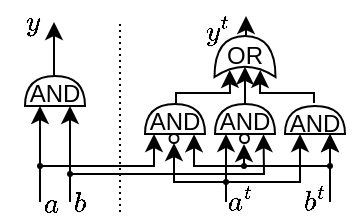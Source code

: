 <mxfile version="28.1.2">
  <diagram name="Page-1" id="n_QNwVhcF-NPHZQTiBJp">
    <mxGraphModel dx="880" dy="663" grid="1" gridSize="10" guides="1" tooltips="1" connect="1" arrows="1" fold="1" page="1" pageScale="1" pageWidth="827" pageHeight="1169" math="1" shadow="0">
      <root>
        <mxCell id="0" />
        <mxCell id="1" parent="0" />
        <mxCell id="HPcerR3IaB8cuWuZ0CVc-7" value="" style="shape=or;whiteSpace=wrap;html=1;rotation=-90;" parent="1" vertex="1">
          <mxGeometry x="50" y="39.5" width="15" height="30" as="geometry" />
        </mxCell>
        <mxCell id="HPcerR3IaB8cuWuZ0CVc-9" value="AND" style="text;html=1;align=center;verticalAlign=middle;whiteSpace=wrap;rounded=0;" parent="1" vertex="1">
          <mxGeometry x="40" y="48.5" width="35" height="15" as="geometry" />
        </mxCell>
        <mxCell id="HPcerR3IaB8cuWuZ0CVc-10" value="" style="shape=or;whiteSpace=wrap;html=1;rotation=-90;" parent="1" vertex="1">
          <mxGeometry x="110" y="53.5" width="15" height="30" as="geometry" />
        </mxCell>
        <mxCell id="HPcerR3IaB8cuWuZ0CVc-11" value="AND" style="text;html=1;align=center;verticalAlign=middle;whiteSpace=wrap;rounded=0;" parent="1" vertex="1">
          <mxGeometry x="100" y="62" width="35" height="15" as="geometry" />
        </mxCell>
        <mxCell id="HPcerR3IaB8cuWuZ0CVc-12" value="" style="shape=or;whiteSpace=wrap;html=1;rotation=-90;" parent="1" vertex="1">
          <mxGeometry x="145" y="53.5" width="15" height="30" as="geometry" />
        </mxCell>
        <mxCell id="HPcerR3IaB8cuWuZ0CVc-13" value="AND" style="text;html=1;align=center;verticalAlign=middle;whiteSpace=wrap;rounded=0;" parent="1" vertex="1">
          <mxGeometry x="135" y="62" width="35" height="15" as="geometry" />
        </mxCell>
        <mxCell id="HPcerR3IaB8cuWuZ0CVc-15" value="" style="shape=or;whiteSpace=wrap;html=1;rotation=-90;" parent="1" vertex="1">
          <mxGeometry x="180.5" y="54" width="14" height="30" as="geometry" />
        </mxCell>
        <mxCell id="HPcerR3IaB8cuWuZ0CVc-16" value="AND" style="text;html=1;align=center;verticalAlign=middle;whiteSpace=wrap;rounded=0;" parent="1" vertex="1">
          <mxGeometry x="170" y="63.5" width="35" height="15" as="geometry" />
        </mxCell>
        <mxCell id="HPcerR3IaB8cuWuZ0CVc-17" value="" style="shape=xor;whiteSpace=wrap;html=1;rotation=-90;" parent="1" vertex="1">
          <mxGeometry x="142.25" y="22" width="20.5" height="30.5" as="geometry" />
        </mxCell>
        <mxCell id="HPcerR3IaB8cuWuZ0CVc-18" value="OR" style="text;html=1;align=center;verticalAlign=middle;whiteSpace=wrap;rounded=0;" parent="1" vertex="1">
          <mxGeometry x="135" y="31.25" width="35" height="12" as="geometry" />
        </mxCell>
        <mxCell id="HPcerR3IaB8cuWuZ0CVc-19" value="" style="endArrow=classic;html=1;rounded=0;entryX=0.175;entryY=0.25;entryDx=0;entryDy=0;entryPerimeter=0;" parent="1" edge="1">
          <mxGeometry width="50" height="50" relative="1" as="geometry">
            <mxPoint x="118" y="60.55" as="sourcePoint" />
            <mxPoint x="144.875" y="44.0" as="targetPoint" />
            <Array as="points">
              <mxPoint x="118" y="55.55" />
              <mxPoint x="145" y="55.55" />
            </Array>
          </mxGeometry>
        </mxCell>
        <mxCell id="HPcerR3IaB8cuWuZ0CVc-20" value="" style="endArrow=classic;html=1;rounded=0;entryX=0.25;entryY=0.5;entryDx=0;entryDy=0;entryPerimeter=0;exitX=1;exitY=0.5;exitDx=0;exitDy=0;exitPerimeter=0;" parent="1" source="HPcerR3IaB8cuWuZ0CVc-12" target="HPcerR3IaB8cuWuZ0CVc-17" edge="1">
          <mxGeometry width="50" height="50" relative="1" as="geometry">
            <mxPoint x="152.5" y="69.5" as="sourcePoint" />
            <mxPoint x="170" y="24.5" as="targetPoint" />
          </mxGeometry>
        </mxCell>
        <mxCell id="YEz2qtZgPczWdAA_qAeU-1" value="" style="endArrow=classic;html=1;rounded=0;entryX=0.175;entryY=0.75;entryDx=0;entryDy=0;entryPerimeter=0;" parent="1" edge="1">
          <mxGeometry width="50" height="50" relative="1" as="geometry">
            <mxPoint x="187" y="60.55" as="sourcePoint" />
            <mxPoint x="160.125" y="44.0" as="targetPoint" />
            <Array as="points">
              <mxPoint x="187" y="55.55" />
              <mxPoint x="160" y="55.55" />
            </Array>
          </mxGeometry>
        </mxCell>
        <mxCell id="YEz2qtZgPczWdAA_qAeU-2" value="" style="endArrow=classic;html=1;rounded=0;" parent="1" edge="1">
          <mxGeometry width="50" height="50" relative="1" as="geometry">
            <mxPoint x="153" y="27" as="sourcePoint" />
            <mxPoint x="153" y="17" as="targetPoint" />
          </mxGeometry>
        </mxCell>
        <mxCell id="YEz2qtZgPczWdAA_qAeU-3" value="" style="endArrow=classic;html=1;rounded=0;entryX=0;entryY=0.25;entryDx=0;entryDy=0;entryPerimeter=0;" parent="1" target="HPcerR3IaB8cuWuZ0CVc-7" edge="1">
          <mxGeometry width="50" height="50" relative="1" as="geometry">
            <mxPoint x="50" y="110" as="sourcePoint" />
            <mxPoint x="110" y="70" as="targetPoint" />
          </mxGeometry>
        </mxCell>
        <mxCell id="YEz2qtZgPczWdAA_qAeU-4" value="" style="endArrow=classic;html=1;rounded=0;entryX=0;entryY=0.75;entryDx=0;entryDy=0;entryPerimeter=0;" parent="1" target="HPcerR3IaB8cuWuZ0CVc-7" edge="1">
          <mxGeometry width="50" height="50" relative="1" as="geometry">
            <mxPoint x="65" y="110" as="sourcePoint" />
            <mxPoint x="60" y="82.5" as="targetPoint" />
          </mxGeometry>
        </mxCell>
        <mxCell id="YEz2qtZgPczWdAA_qAeU-5" value="" style="endArrow=classic;html=1;rounded=0;exitX=1;exitY=0.5;exitDx=0;exitDy=0;" parent="1" source="YEz2qtZgPczWdAA_qAeU-22" edge="1">
          <mxGeometry width="50" height="50" relative="1" as="geometry">
            <mxPoint x="70" y="92" as="sourcePoint" />
            <mxPoint x="107" y="76" as="targetPoint" />
            <Array as="points">
              <mxPoint x="107" y="92" />
            </Array>
          </mxGeometry>
        </mxCell>
        <mxCell id="YEz2qtZgPczWdAA_qAeU-6" value="" style="endArrow=classic;html=1;rounded=0;exitX=1;exitY=0.5;exitDx=0;exitDy=0;entryX=-0.006;entryY=0.808;entryDx=0;entryDy=0;entryPerimeter=0;" parent="1" source="YEz2qtZgPczWdAA_qAeU-23" target="HPcerR3IaB8cuWuZ0CVc-12" edge="1">
          <mxGeometry width="50" height="50" relative="1" as="geometry">
            <mxPoint x="85" y="96" as="sourcePoint" />
            <mxPoint x="162" y="80" as="targetPoint" />
            <Array as="points">
              <mxPoint x="162" y="96" />
            </Array>
          </mxGeometry>
        </mxCell>
        <mxCell id="YEz2qtZgPczWdAA_qAeU-7" value="" style="endArrow=classic;html=1;rounded=0;entryX=0;entryY=0.75;entryDx=0;entryDy=0;entryPerimeter=0;" parent="1" target="HPcerR3IaB8cuWuZ0CVc-15" edge="1">
          <mxGeometry width="50" height="50" relative="1" as="geometry">
            <mxPoint x="150" y="92" as="sourcePoint" />
            <mxPoint x="150" y="50" as="targetPoint" />
            <Array as="points">
              <mxPoint x="195" y="92" />
            </Array>
          </mxGeometry>
        </mxCell>
        <mxCell id="YEz2qtZgPczWdAA_qAeU-8" value="" style="endArrow=classic;html=1;rounded=0;entryX=-0.008;entryY=0.818;entryDx=0;entryDy=0;entryPerimeter=0;" parent="1" target="HPcerR3IaB8cuWuZ0CVc-10" edge="1">
          <mxGeometry width="50" height="50" relative="1" as="geometry">
            <mxPoint x="150" y="92" as="sourcePoint" />
            <mxPoint x="127" y="80" as="targetPoint" />
            <Array as="points">
              <mxPoint x="127" y="92" />
            </Array>
          </mxGeometry>
        </mxCell>
        <mxCell id="YEz2qtZgPczWdAA_qAeU-9" value="" style="endArrow=classic;html=1;rounded=0;entryX=0.001;entryY=0.183;entryDx=0;entryDy=0;entryPerimeter=0;" parent="1" target="HPcerR3IaB8cuWuZ0CVc-12" edge="1">
          <mxGeometry width="50" height="50" relative="1" as="geometry">
            <mxPoint x="143" y="110" as="sourcePoint" />
            <mxPoint x="143" y="80" as="targetPoint" />
          </mxGeometry>
        </mxCell>
        <mxCell id="YEz2qtZgPczWdAA_qAeU-10" value="" style="endArrow=classic;html=1;rounded=0;entryX=0;entryY=0.25;entryDx=0;entryDy=0;entryPerimeter=0;exitX=1;exitY=0.5;exitDx=0;exitDy=0;" parent="1" source="YEz2qtZgPczWdAA_qAeU-26" target="HPcerR3IaB8cuWuZ0CVc-15" edge="1">
          <mxGeometry width="50" height="50" relative="1" as="geometry">
            <mxPoint x="145" y="100" as="sourcePoint" />
            <mxPoint x="140" y="90" as="targetPoint" />
            <Array as="points">
              <mxPoint x="180" y="100" />
            </Array>
          </mxGeometry>
        </mxCell>
        <mxCell id="YEz2qtZgPczWdAA_qAeU-11" value="" style="endArrow=classic;html=1;rounded=0;" parent="1" edge="1">
          <mxGeometry width="50" height="50" relative="1" as="geometry">
            <mxPoint x="195" y="110" as="sourcePoint" />
            <mxPoint x="195" y="76" as="targetPoint" />
          </mxGeometry>
        </mxCell>
        <mxCell id="YEz2qtZgPczWdAA_qAeU-12" value="" style="endArrow=classic;html=1;rounded=0;" parent="1" edge="1">
          <mxGeometry width="50" height="50" relative="1" as="geometry">
            <mxPoint x="57" y="47" as="sourcePoint" />
            <mxPoint x="57" y="20" as="targetPoint" />
          </mxGeometry>
        </mxCell>
        <mxCell id="YEz2qtZgPczWdAA_qAeU-16" value="$$a^t$$" style="text;html=1;align=center;verticalAlign=middle;whiteSpace=wrap;rounded=0;" parent="1" vertex="1">
          <mxGeometry x="143" y="105" width="15" height="8" as="geometry" />
        </mxCell>
        <mxCell id="YEz2qtZgPczWdAA_qAeU-17" value="$$b^t$$" style="text;html=1;align=center;verticalAlign=middle;whiteSpace=wrap;rounded=0;" parent="1" vertex="1">
          <mxGeometry x="180" y="104" width="15" height="10" as="geometry" />
        </mxCell>
        <mxCell id="YEz2qtZgPczWdAA_qAeU-21" value="$$b$$" style="text;html=1;align=center;verticalAlign=middle;whiteSpace=wrap;rounded=0;" parent="1" vertex="1">
          <mxGeometry x="63" y="107" width="15" height="8" as="geometry" />
        </mxCell>
        <mxCell id="YEz2qtZgPczWdAA_qAeU-22" value="" style="ellipse;whiteSpace=wrap;html=1;fillColor=#000000;" parent="1" vertex="1">
          <mxGeometry x="49" y="91" width="2" height="2" as="geometry" />
        </mxCell>
        <mxCell id="YEz2qtZgPczWdAA_qAeU-23" value="" style="ellipse;whiteSpace=wrap;html=1;fillColor=#000000;" parent="1" vertex="1">
          <mxGeometry x="64" y="95" width="2" height="2" as="geometry" />
        </mxCell>
        <mxCell id="YEz2qtZgPczWdAA_qAeU-24" value="" style="ellipse;whiteSpace=wrap;html=1;fillColor=#000000;" parent="1" vertex="1">
          <mxGeometry x="194" y="91" width="2" height="2" as="geometry" />
        </mxCell>
        <mxCell id="YEz2qtZgPczWdAA_qAeU-26" value="" style="ellipse;whiteSpace=wrap;html=1;fillColor=#000000;" parent="1" vertex="1">
          <mxGeometry x="142" y="99" width="2" height="2" as="geometry" />
        </mxCell>
        <mxCell id="YEz2qtZgPczWdAA_qAeU-27" value="$$y$$" style="text;html=1;align=center;verticalAlign=middle;whiteSpace=wrap;rounded=0;" parent="1" vertex="1">
          <mxGeometry x="39" y="16" width="15" height="8" as="geometry" />
        </mxCell>
        <mxCell id="YEz2qtZgPczWdAA_qAeU-28" value="$$y^t$$" style="text;html=1;align=center;verticalAlign=middle;whiteSpace=wrap;rounded=0;" parent="1" vertex="1">
          <mxGeometry x="131" y="20" width="15" height="8" as="geometry" />
        </mxCell>
        <mxCell id="YEz2qtZgPczWdAA_qAeU-29" value="" style="endArrow=none;dashed=1;html=1;rounded=0;dashPattern=1 2;" parent="1" edge="1">
          <mxGeometry width="50" height="50" relative="1" as="geometry">
            <mxPoint x="90" y="115" as="sourcePoint" />
            <mxPoint x="90" y="20" as="targetPoint" />
          </mxGeometry>
        </mxCell>
        <mxCell id="YEz2qtZgPczWdAA_qAeU-32" value="" style="ellipse;whiteSpace=wrap;html=1;fillColor=#FFFFFF;" parent="1" vertex="1">
          <mxGeometry x="114.75" y="76" width="4.5" height="4.5" as="geometry" />
        </mxCell>
        <mxCell id="YEz2qtZgPczWdAA_qAeU-34" value="" style="ellipse;whiteSpace=wrap;html=1;fillColor=#FFFFFF;" parent="1" vertex="1">
          <mxGeometry x="150" y="76" width="4.5" height="4.5" as="geometry" />
        </mxCell>
        <mxCell id="YEz2qtZgPczWdAA_qAeU-35" value="" style="endArrow=classic;html=1;rounded=0;" parent="1" edge="1">
          <mxGeometry width="50" height="50" relative="1" as="geometry">
            <mxPoint x="152" y="92" as="sourcePoint" />
            <mxPoint x="152" y="81" as="targetPoint" />
          </mxGeometry>
        </mxCell>
        <mxCell id="YEz2qtZgPczWdAA_qAeU-36" value="" style="ellipse;whiteSpace=wrap;html=1;fillColor=#000000;" parent="1" vertex="1">
          <mxGeometry x="151" y="91" width="2" height="2" as="geometry" />
        </mxCell>
        <mxCell id="YEz2qtZgPczWdAA_qAeU-40" value="$$a$$" style="text;html=1;align=center;verticalAlign=middle;whiteSpace=wrap;rounded=0;" parent="1" vertex="1">
          <mxGeometry x="48" y="107" width="15" height="8" as="geometry" />
        </mxCell>
        <mxCell id="gpcGuZb8MhM58lvU2nFu-1" value="" style="endArrow=classic;html=1;rounded=0;entryX=0.5;entryY=1;entryDx=0;entryDy=0;exitX=0;exitY=0.5;exitDx=0;exitDy=0;" parent="1" source="YEz2qtZgPczWdAA_qAeU-26" target="YEz2qtZgPczWdAA_qAeU-32" edge="1">
          <mxGeometry width="50" height="50" relative="1" as="geometry">
            <mxPoint x="120" y="100" as="sourcePoint" />
            <mxPoint x="150" y="60" as="targetPoint" />
            <Array as="points">
              <mxPoint x="117" y="100" />
            </Array>
          </mxGeometry>
        </mxCell>
        <mxCell id="rH5xsdIsKVwaQQ3q5PkT-2" style="edgeStyle=orthogonalEdgeStyle;rounded=0;orthogonalLoop=1;jettySize=auto;html=1;exitX=0.5;exitY=1;exitDx=0;exitDy=0;" parent="1" source="YEz2qtZgPczWdAA_qAeU-27" target="YEz2qtZgPczWdAA_qAeU-27" edge="1">
          <mxGeometry relative="1" as="geometry" />
        </mxCell>
      </root>
    </mxGraphModel>
  </diagram>
</mxfile>
